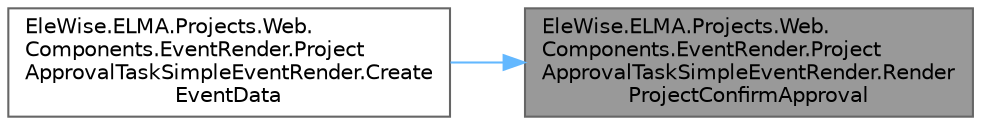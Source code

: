 digraph "EleWise.ELMA.Projects.Web.Components.EventRender.ProjectApprovalTaskSimpleEventRender.RenderProjectConfirmApproval"
{
 // LATEX_PDF_SIZE
  bgcolor="transparent";
  edge [fontname=Helvetica,fontsize=10,labelfontname=Helvetica,labelfontsize=10];
  node [fontname=Helvetica,fontsize=10,shape=box,height=0.2,width=0.4];
  rankdir="RL";
  Node1 [id="Node000001",label="EleWise.ELMA.Projects.Web.\lComponents.EventRender.Project\lApprovalTaskSimpleEventRender.Render\lProjectConfirmApproval",height=0.2,width=0.4,color="gray40", fillcolor="grey60", style="filled", fontcolor="black",tooltip=" "];
  Node1 -> Node2 [id="edge1_Node000001_Node000002",dir="back",color="steelblue1",style="solid",tooltip=" "];
  Node2 [id="Node000002",label="EleWise.ELMA.Projects.Web.\lComponents.EventRender.Project\lApprovalTaskSimpleEventRender.Create\lEventData",height=0.2,width=0.4,color="grey40", fillcolor="white", style="filled",URL="$class_ele_wise_1_1_e_l_m_a_1_1_projects_1_1_web_1_1_components_1_1_event_render_1_1_project_approval_task_simple_event_render.html#a25433baa32ac3cce5bb6df7f1db591c6",tooltip="Получить модель данных для элемента отображения истории"];
}
